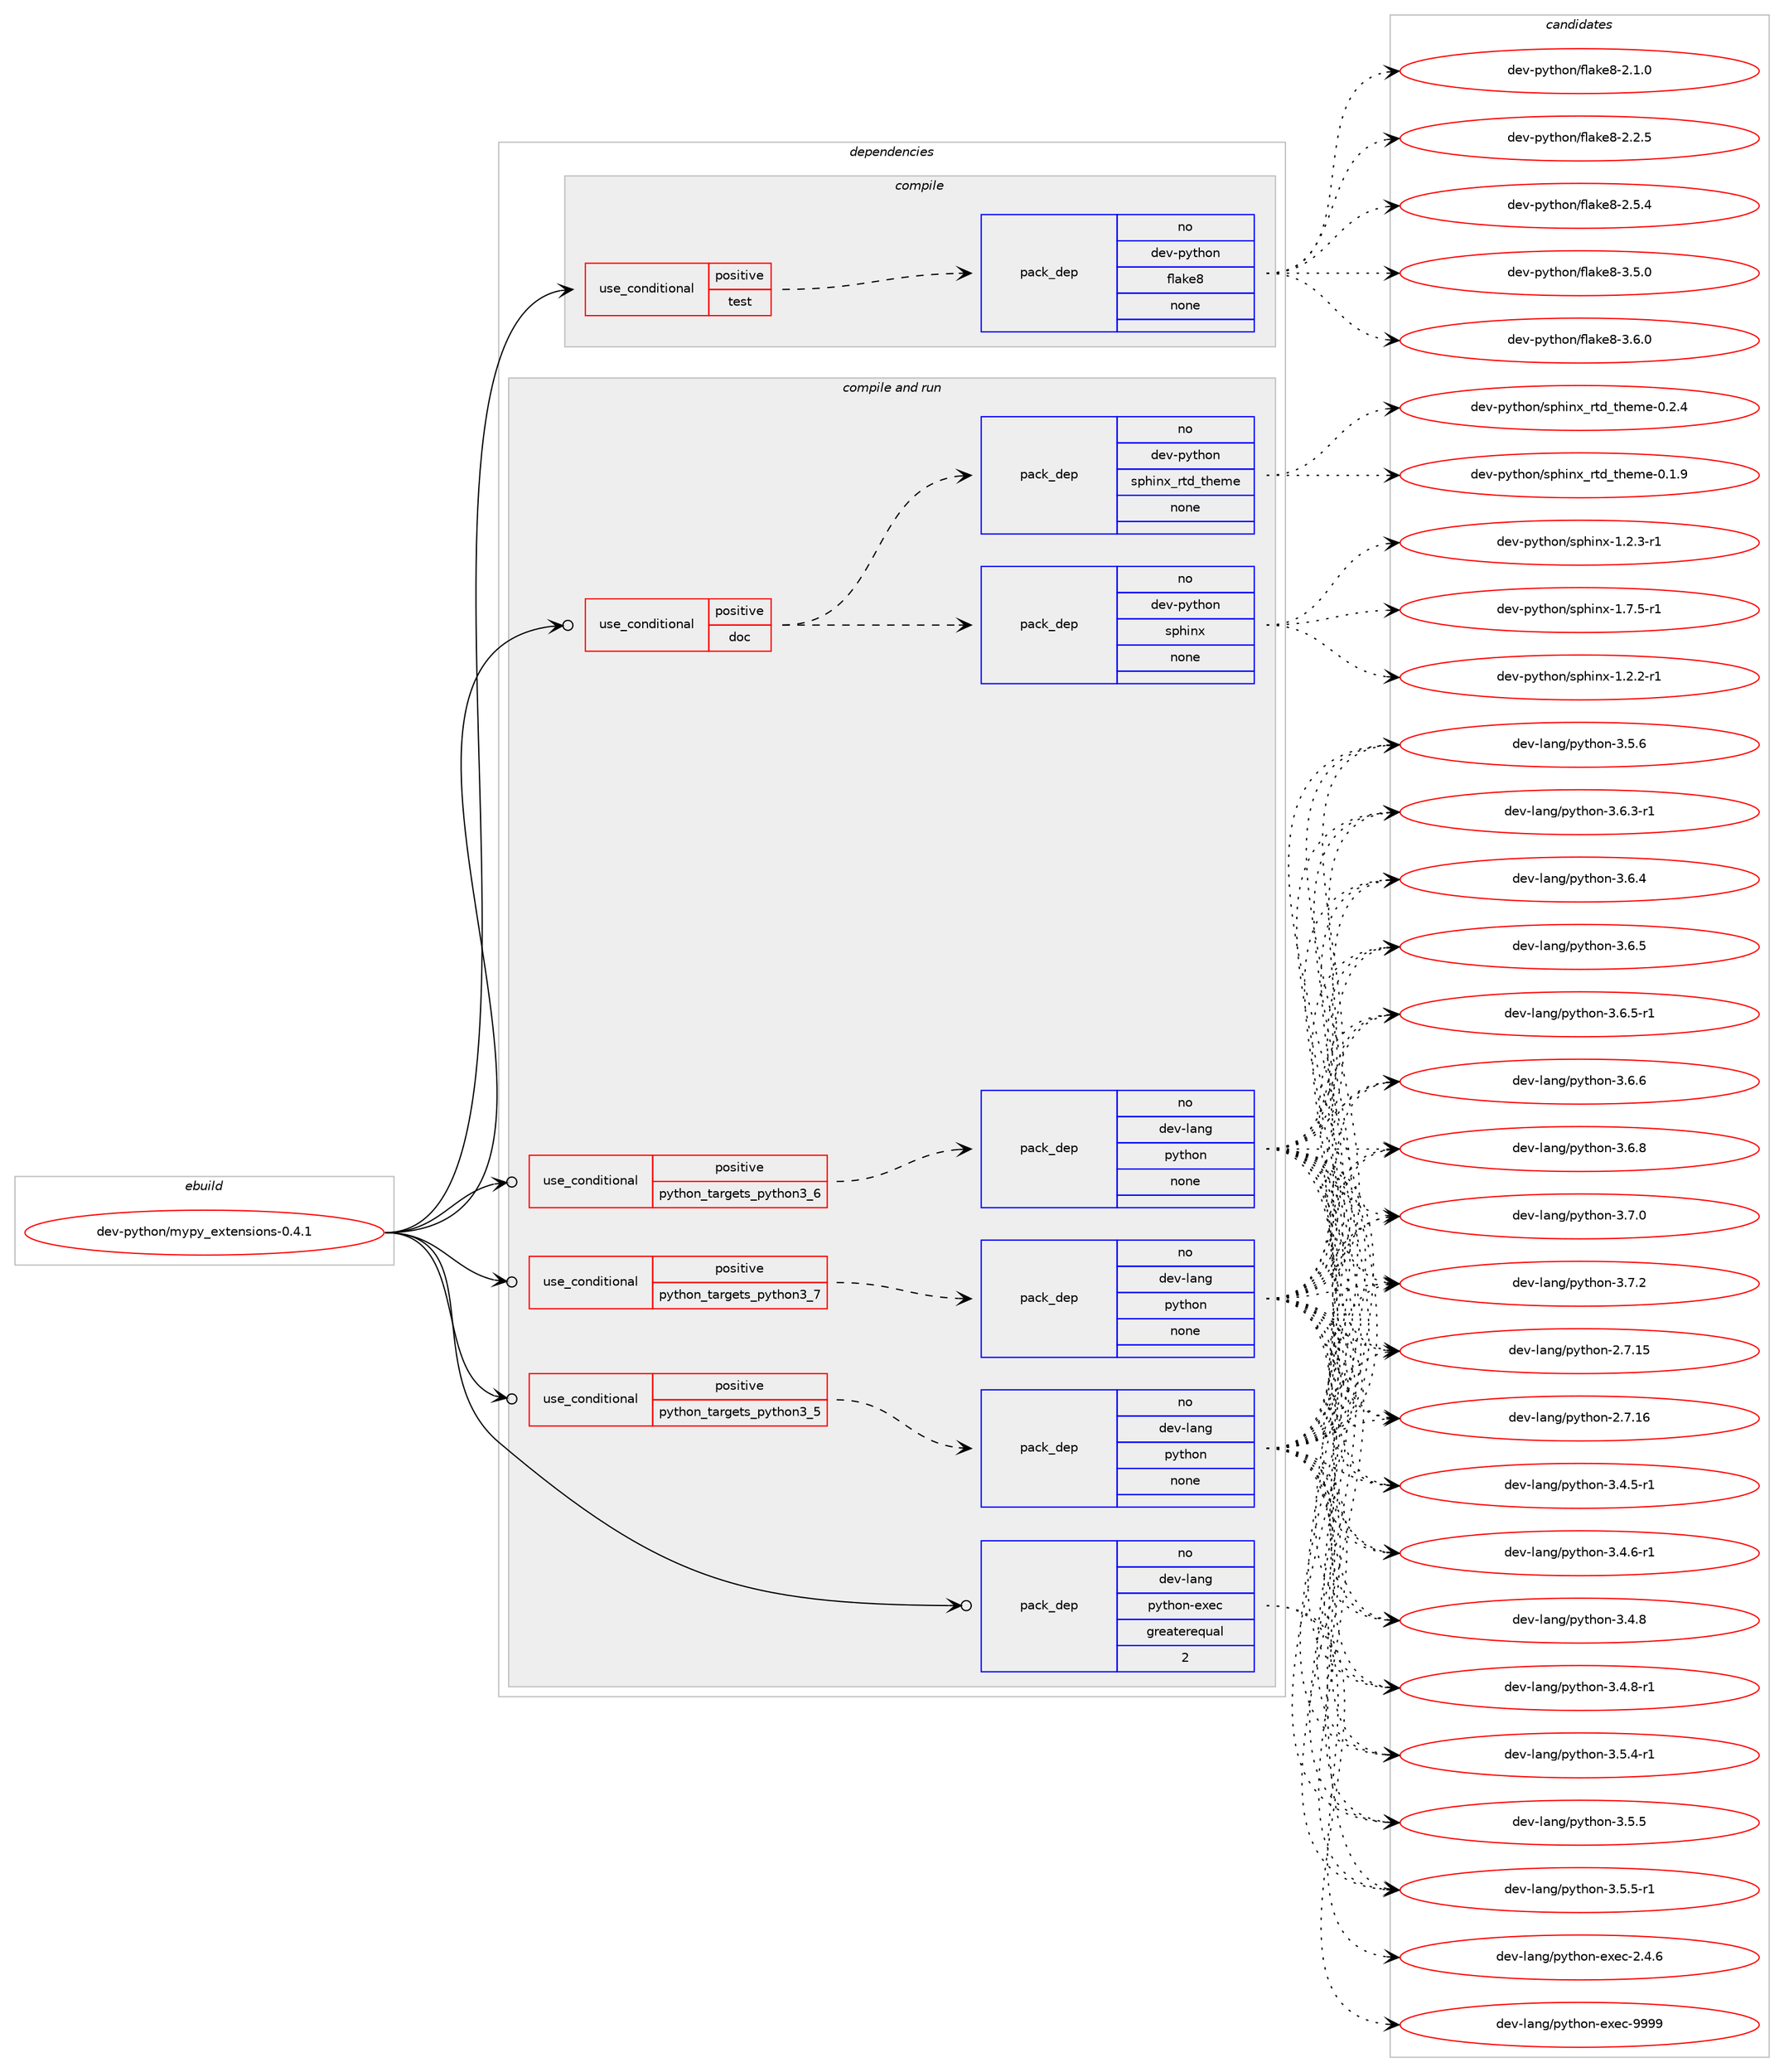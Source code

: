 digraph prolog {

# *************
# Graph options
# *************

newrank=true;
concentrate=true;
compound=true;
graph [rankdir=LR,fontname=Helvetica,fontsize=10,ranksep=1.5];#, ranksep=2.5, nodesep=0.2];
edge  [arrowhead=vee];
node  [fontname=Helvetica,fontsize=10];

# **********
# The ebuild
# **********

subgraph cluster_leftcol {
color=gray;
rank=same;
label=<<i>ebuild</i>>;
id [label="dev-python/mypy_extensions-0.4.1", color=red, width=4, href="../dev-python/mypy_extensions-0.4.1.svg"];
}

# ****************
# The dependencies
# ****************

subgraph cluster_midcol {
color=gray;
label=<<i>dependencies</i>>;
subgraph cluster_compile {
fillcolor="#eeeeee";
style=filled;
label=<<i>compile</i>>;
subgraph cond377819 {
dependency1419822 [label=<<TABLE BORDER="0" CELLBORDER="1" CELLSPACING="0" CELLPADDING="4"><TR><TD ROWSPAN="3" CELLPADDING="10">use_conditional</TD></TR><TR><TD>positive</TD></TR><TR><TD>test</TD></TR></TABLE>>, shape=none, color=red];
subgraph pack1018729 {
dependency1419823 [label=<<TABLE BORDER="0" CELLBORDER="1" CELLSPACING="0" CELLPADDING="4" WIDTH="220"><TR><TD ROWSPAN="6" CELLPADDING="30">pack_dep</TD></TR><TR><TD WIDTH="110">no</TD></TR><TR><TD>dev-python</TD></TR><TR><TD>flake8</TD></TR><TR><TD>none</TD></TR><TR><TD></TD></TR></TABLE>>, shape=none, color=blue];
}
dependency1419822:e -> dependency1419823:w [weight=20,style="dashed",arrowhead="vee"];
}
id:e -> dependency1419822:w [weight=20,style="solid",arrowhead="vee"];
}
subgraph cluster_compileandrun {
fillcolor="#eeeeee";
style=filled;
label=<<i>compile and run</i>>;
subgraph cond377820 {
dependency1419824 [label=<<TABLE BORDER="0" CELLBORDER="1" CELLSPACING="0" CELLPADDING="4"><TR><TD ROWSPAN="3" CELLPADDING="10">use_conditional</TD></TR><TR><TD>positive</TD></TR><TR><TD>doc</TD></TR></TABLE>>, shape=none, color=red];
subgraph pack1018730 {
dependency1419825 [label=<<TABLE BORDER="0" CELLBORDER="1" CELLSPACING="0" CELLPADDING="4" WIDTH="220"><TR><TD ROWSPAN="6" CELLPADDING="30">pack_dep</TD></TR><TR><TD WIDTH="110">no</TD></TR><TR><TD>dev-python</TD></TR><TR><TD>sphinx</TD></TR><TR><TD>none</TD></TR><TR><TD></TD></TR></TABLE>>, shape=none, color=blue];
}
dependency1419824:e -> dependency1419825:w [weight=20,style="dashed",arrowhead="vee"];
subgraph pack1018731 {
dependency1419826 [label=<<TABLE BORDER="0" CELLBORDER="1" CELLSPACING="0" CELLPADDING="4" WIDTH="220"><TR><TD ROWSPAN="6" CELLPADDING="30">pack_dep</TD></TR><TR><TD WIDTH="110">no</TD></TR><TR><TD>dev-python</TD></TR><TR><TD>sphinx_rtd_theme</TD></TR><TR><TD>none</TD></TR><TR><TD></TD></TR></TABLE>>, shape=none, color=blue];
}
dependency1419824:e -> dependency1419826:w [weight=20,style="dashed",arrowhead="vee"];
}
id:e -> dependency1419824:w [weight=20,style="solid",arrowhead="odotvee"];
subgraph cond377821 {
dependency1419827 [label=<<TABLE BORDER="0" CELLBORDER="1" CELLSPACING="0" CELLPADDING="4"><TR><TD ROWSPAN="3" CELLPADDING="10">use_conditional</TD></TR><TR><TD>positive</TD></TR><TR><TD>python_targets_python3_5</TD></TR></TABLE>>, shape=none, color=red];
subgraph pack1018732 {
dependency1419828 [label=<<TABLE BORDER="0" CELLBORDER="1" CELLSPACING="0" CELLPADDING="4" WIDTH="220"><TR><TD ROWSPAN="6" CELLPADDING="30">pack_dep</TD></TR><TR><TD WIDTH="110">no</TD></TR><TR><TD>dev-lang</TD></TR><TR><TD>python</TD></TR><TR><TD>none</TD></TR><TR><TD></TD></TR></TABLE>>, shape=none, color=blue];
}
dependency1419827:e -> dependency1419828:w [weight=20,style="dashed",arrowhead="vee"];
}
id:e -> dependency1419827:w [weight=20,style="solid",arrowhead="odotvee"];
subgraph cond377822 {
dependency1419829 [label=<<TABLE BORDER="0" CELLBORDER="1" CELLSPACING="0" CELLPADDING="4"><TR><TD ROWSPAN="3" CELLPADDING="10">use_conditional</TD></TR><TR><TD>positive</TD></TR><TR><TD>python_targets_python3_6</TD></TR></TABLE>>, shape=none, color=red];
subgraph pack1018733 {
dependency1419830 [label=<<TABLE BORDER="0" CELLBORDER="1" CELLSPACING="0" CELLPADDING="4" WIDTH="220"><TR><TD ROWSPAN="6" CELLPADDING="30">pack_dep</TD></TR><TR><TD WIDTH="110">no</TD></TR><TR><TD>dev-lang</TD></TR><TR><TD>python</TD></TR><TR><TD>none</TD></TR><TR><TD></TD></TR></TABLE>>, shape=none, color=blue];
}
dependency1419829:e -> dependency1419830:w [weight=20,style="dashed",arrowhead="vee"];
}
id:e -> dependency1419829:w [weight=20,style="solid",arrowhead="odotvee"];
subgraph cond377823 {
dependency1419831 [label=<<TABLE BORDER="0" CELLBORDER="1" CELLSPACING="0" CELLPADDING="4"><TR><TD ROWSPAN="3" CELLPADDING="10">use_conditional</TD></TR><TR><TD>positive</TD></TR><TR><TD>python_targets_python3_7</TD></TR></TABLE>>, shape=none, color=red];
subgraph pack1018734 {
dependency1419832 [label=<<TABLE BORDER="0" CELLBORDER="1" CELLSPACING="0" CELLPADDING="4" WIDTH="220"><TR><TD ROWSPAN="6" CELLPADDING="30">pack_dep</TD></TR><TR><TD WIDTH="110">no</TD></TR><TR><TD>dev-lang</TD></TR><TR><TD>python</TD></TR><TR><TD>none</TD></TR><TR><TD></TD></TR></TABLE>>, shape=none, color=blue];
}
dependency1419831:e -> dependency1419832:w [weight=20,style="dashed",arrowhead="vee"];
}
id:e -> dependency1419831:w [weight=20,style="solid",arrowhead="odotvee"];
subgraph pack1018735 {
dependency1419833 [label=<<TABLE BORDER="0" CELLBORDER="1" CELLSPACING="0" CELLPADDING="4" WIDTH="220"><TR><TD ROWSPAN="6" CELLPADDING="30">pack_dep</TD></TR><TR><TD WIDTH="110">no</TD></TR><TR><TD>dev-lang</TD></TR><TR><TD>python-exec</TD></TR><TR><TD>greaterequal</TD></TR><TR><TD>2</TD></TR></TABLE>>, shape=none, color=blue];
}
id:e -> dependency1419833:w [weight=20,style="solid",arrowhead="odotvee"];
}
subgraph cluster_run {
fillcolor="#eeeeee";
style=filled;
label=<<i>run</i>>;
}
}

# **************
# The candidates
# **************

subgraph cluster_choices {
rank=same;
color=gray;
label=<<i>candidates</i>>;

subgraph choice1018729 {
color=black;
nodesep=1;
choice10010111845112121116104111110471021089710710156455046494648 [label="dev-python/flake8-2.1.0", color=red, width=4,href="../dev-python/flake8-2.1.0.svg"];
choice10010111845112121116104111110471021089710710156455046504653 [label="dev-python/flake8-2.2.5", color=red, width=4,href="../dev-python/flake8-2.2.5.svg"];
choice10010111845112121116104111110471021089710710156455046534652 [label="dev-python/flake8-2.5.4", color=red, width=4,href="../dev-python/flake8-2.5.4.svg"];
choice10010111845112121116104111110471021089710710156455146534648 [label="dev-python/flake8-3.5.0", color=red, width=4,href="../dev-python/flake8-3.5.0.svg"];
choice10010111845112121116104111110471021089710710156455146544648 [label="dev-python/flake8-3.6.0", color=red, width=4,href="../dev-python/flake8-3.6.0.svg"];
dependency1419823:e -> choice10010111845112121116104111110471021089710710156455046494648:w [style=dotted,weight="100"];
dependency1419823:e -> choice10010111845112121116104111110471021089710710156455046504653:w [style=dotted,weight="100"];
dependency1419823:e -> choice10010111845112121116104111110471021089710710156455046534652:w [style=dotted,weight="100"];
dependency1419823:e -> choice10010111845112121116104111110471021089710710156455146534648:w [style=dotted,weight="100"];
dependency1419823:e -> choice10010111845112121116104111110471021089710710156455146544648:w [style=dotted,weight="100"];
}
subgraph choice1018730 {
color=black;
nodesep=1;
choice10010111845112121116104111110471151121041051101204549465046504511449 [label="dev-python/sphinx-1.2.2-r1", color=red, width=4,href="../dev-python/sphinx-1.2.2-r1.svg"];
choice10010111845112121116104111110471151121041051101204549465046514511449 [label="dev-python/sphinx-1.2.3-r1", color=red, width=4,href="../dev-python/sphinx-1.2.3-r1.svg"];
choice10010111845112121116104111110471151121041051101204549465546534511449 [label="dev-python/sphinx-1.7.5-r1", color=red, width=4,href="../dev-python/sphinx-1.7.5-r1.svg"];
dependency1419825:e -> choice10010111845112121116104111110471151121041051101204549465046504511449:w [style=dotted,weight="100"];
dependency1419825:e -> choice10010111845112121116104111110471151121041051101204549465046514511449:w [style=dotted,weight="100"];
dependency1419825:e -> choice10010111845112121116104111110471151121041051101204549465546534511449:w [style=dotted,weight="100"];
}
subgraph choice1018731 {
color=black;
nodesep=1;
choice10010111845112121116104111110471151121041051101209511411610095116104101109101454846494657 [label="dev-python/sphinx_rtd_theme-0.1.9", color=red, width=4,href="../dev-python/sphinx_rtd_theme-0.1.9.svg"];
choice10010111845112121116104111110471151121041051101209511411610095116104101109101454846504652 [label="dev-python/sphinx_rtd_theme-0.2.4", color=red, width=4,href="../dev-python/sphinx_rtd_theme-0.2.4.svg"];
dependency1419826:e -> choice10010111845112121116104111110471151121041051101209511411610095116104101109101454846494657:w [style=dotted,weight="100"];
dependency1419826:e -> choice10010111845112121116104111110471151121041051101209511411610095116104101109101454846504652:w [style=dotted,weight="100"];
}
subgraph choice1018732 {
color=black;
nodesep=1;
choice10010111845108971101034711212111610411111045504655464953 [label="dev-lang/python-2.7.15", color=red, width=4,href="../dev-lang/python-2.7.15.svg"];
choice10010111845108971101034711212111610411111045504655464954 [label="dev-lang/python-2.7.16", color=red, width=4,href="../dev-lang/python-2.7.16.svg"];
choice1001011184510897110103471121211161041111104551465246534511449 [label="dev-lang/python-3.4.5-r1", color=red, width=4,href="../dev-lang/python-3.4.5-r1.svg"];
choice1001011184510897110103471121211161041111104551465246544511449 [label="dev-lang/python-3.4.6-r1", color=red, width=4,href="../dev-lang/python-3.4.6-r1.svg"];
choice100101118451089711010347112121116104111110455146524656 [label="dev-lang/python-3.4.8", color=red, width=4,href="../dev-lang/python-3.4.8.svg"];
choice1001011184510897110103471121211161041111104551465246564511449 [label="dev-lang/python-3.4.8-r1", color=red, width=4,href="../dev-lang/python-3.4.8-r1.svg"];
choice1001011184510897110103471121211161041111104551465346524511449 [label="dev-lang/python-3.5.4-r1", color=red, width=4,href="../dev-lang/python-3.5.4-r1.svg"];
choice100101118451089711010347112121116104111110455146534653 [label="dev-lang/python-3.5.5", color=red, width=4,href="../dev-lang/python-3.5.5.svg"];
choice1001011184510897110103471121211161041111104551465346534511449 [label="dev-lang/python-3.5.5-r1", color=red, width=4,href="../dev-lang/python-3.5.5-r1.svg"];
choice100101118451089711010347112121116104111110455146534654 [label="dev-lang/python-3.5.6", color=red, width=4,href="../dev-lang/python-3.5.6.svg"];
choice1001011184510897110103471121211161041111104551465446514511449 [label="dev-lang/python-3.6.3-r1", color=red, width=4,href="../dev-lang/python-3.6.3-r1.svg"];
choice100101118451089711010347112121116104111110455146544652 [label="dev-lang/python-3.6.4", color=red, width=4,href="../dev-lang/python-3.6.4.svg"];
choice100101118451089711010347112121116104111110455146544653 [label="dev-lang/python-3.6.5", color=red, width=4,href="../dev-lang/python-3.6.5.svg"];
choice1001011184510897110103471121211161041111104551465446534511449 [label="dev-lang/python-3.6.5-r1", color=red, width=4,href="../dev-lang/python-3.6.5-r1.svg"];
choice100101118451089711010347112121116104111110455146544654 [label="dev-lang/python-3.6.6", color=red, width=4,href="../dev-lang/python-3.6.6.svg"];
choice100101118451089711010347112121116104111110455146544656 [label="dev-lang/python-3.6.8", color=red, width=4,href="../dev-lang/python-3.6.8.svg"];
choice100101118451089711010347112121116104111110455146554648 [label="dev-lang/python-3.7.0", color=red, width=4,href="../dev-lang/python-3.7.0.svg"];
choice100101118451089711010347112121116104111110455146554650 [label="dev-lang/python-3.7.2", color=red, width=4,href="../dev-lang/python-3.7.2.svg"];
dependency1419828:e -> choice10010111845108971101034711212111610411111045504655464953:w [style=dotted,weight="100"];
dependency1419828:e -> choice10010111845108971101034711212111610411111045504655464954:w [style=dotted,weight="100"];
dependency1419828:e -> choice1001011184510897110103471121211161041111104551465246534511449:w [style=dotted,weight="100"];
dependency1419828:e -> choice1001011184510897110103471121211161041111104551465246544511449:w [style=dotted,weight="100"];
dependency1419828:e -> choice100101118451089711010347112121116104111110455146524656:w [style=dotted,weight="100"];
dependency1419828:e -> choice1001011184510897110103471121211161041111104551465246564511449:w [style=dotted,weight="100"];
dependency1419828:e -> choice1001011184510897110103471121211161041111104551465346524511449:w [style=dotted,weight="100"];
dependency1419828:e -> choice100101118451089711010347112121116104111110455146534653:w [style=dotted,weight="100"];
dependency1419828:e -> choice1001011184510897110103471121211161041111104551465346534511449:w [style=dotted,weight="100"];
dependency1419828:e -> choice100101118451089711010347112121116104111110455146534654:w [style=dotted,weight="100"];
dependency1419828:e -> choice1001011184510897110103471121211161041111104551465446514511449:w [style=dotted,weight="100"];
dependency1419828:e -> choice100101118451089711010347112121116104111110455146544652:w [style=dotted,weight="100"];
dependency1419828:e -> choice100101118451089711010347112121116104111110455146544653:w [style=dotted,weight="100"];
dependency1419828:e -> choice1001011184510897110103471121211161041111104551465446534511449:w [style=dotted,weight="100"];
dependency1419828:e -> choice100101118451089711010347112121116104111110455146544654:w [style=dotted,weight="100"];
dependency1419828:e -> choice100101118451089711010347112121116104111110455146544656:w [style=dotted,weight="100"];
dependency1419828:e -> choice100101118451089711010347112121116104111110455146554648:w [style=dotted,weight="100"];
dependency1419828:e -> choice100101118451089711010347112121116104111110455146554650:w [style=dotted,weight="100"];
}
subgraph choice1018733 {
color=black;
nodesep=1;
choice10010111845108971101034711212111610411111045504655464953 [label="dev-lang/python-2.7.15", color=red, width=4,href="../dev-lang/python-2.7.15.svg"];
choice10010111845108971101034711212111610411111045504655464954 [label="dev-lang/python-2.7.16", color=red, width=4,href="../dev-lang/python-2.7.16.svg"];
choice1001011184510897110103471121211161041111104551465246534511449 [label="dev-lang/python-3.4.5-r1", color=red, width=4,href="../dev-lang/python-3.4.5-r1.svg"];
choice1001011184510897110103471121211161041111104551465246544511449 [label="dev-lang/python-3.4.6-r1", color=red, width=4,href="../dev-lang/python-3.4.6-r1.svg"];
choice100101118451089711010347112121116104111110455146524656 [label="dev-lang/python-3.4.8", color=red, width=4,href="../dev-lang/python-3.4.8.svg"];
choice1001011184510897110103471121211161041111104551465246564511449 [label="dev-lang/python-3.4.8-r1", color=red, width=4,href="../dev-lang/python-3.4.8-r1.svg"];
choice1001011184510897110103471121211161041111104551465346524511449 [label="dev-lang/python-3.5.4-r1", color=red, width=4,href="../dev-lang/python-3.5.4-r1.svg"];
choice100101118451089711010347112121116104111110455146534653 [label="dev-lang/python-3.5.5", color=red, width=4,href="../dev-lang/python-3.5.5.svg"];
choice1001011184510897110103471121211161041111104551465346534511449 [label="dev-lang/python-3.5.5-r1", color=red, width=4,href="../dev-lang/python-3.5.5-r1.svg"];
choice100101118451089711010347112121116104111110455146534654 [label="dev-lang/python-3.5.6", color=red, width=4,href="../dev-lang/python-3.5.6.svg"];
choice1001011184510897110103471121211161041111104551465446514511449 [label="dev-lang/python-3.6.3-r1", color=red, width=4,href="../dev-lang/python-3.6.3-r1.svg"];
choice100101118451089711010347112121116104111110455146544652 [label="dev-lang/python-3.6.4", color=red, width=4,href="../dev-lang/python-3.6.4.svg"];
choice100101118451089711010347112121116104111110455146544653 [label="dev-lang/python-3.6.5", color=red, width=4,href="../dev-lang/python-3.6.5.svg"];
choice1001011184510897110103471121211161041111104551465446534511449 [label="dev-lang/python-3.6.5-r1", color=red, width=4,href="../dev-lang/python-3.6.5-r1.svg"];
choice100101118451089711010347112121116104111110455146544654 [label="dev-lang/python-3.6.6", color=red, width=4,href="../dev-lang/python-3.6.6.svg"];
choice100101118451089711010347112121116104111110455146544656 [label="dev-lang/python-3.6.8", color=red, width=4,href="../dev-lang/python-3.6.8.svg"];
choice100101118451089711010347112121116104111110455146554648 [label="dev-lang/python-3.7.0", color=red, width=4,href="../dev-lang/python-3.7.0.svg"];
choice100101118451089711010347112121116104111110455146554650 [label="dev-lang/python-3.7.2", color=red, width=4,href="../dev-lang/python-3.7.2.svg"];
dependency1419830:e -> choice10010111845108971101034711212111610411111045504655464953:w [style=dotted,weight="100"];
dependency1419830:e -> choice10010111845108971101034711212111610411111045504655464954:w [style=dotted,weight="100"];
dependency1419830:e -> choice1001011184510897110103471121211161041111104551465246534511449:w [style=dotted,weight="100"];
dependency1419830:e -> choice1001011184510897110103471121211161041111104551465246544511449:w [style=dotted,weight="100"];
dependency1419830:e -> choice100101118451089711010347112121116104111110455146524656:w [style=dotted,weight="100"];
dependency1419830:e -> choice1001011184510897110103471121211161041111104551465246564511449:w [style=dotted,weight="100"];
dependency1419830:e -> choice1001011184510897110103471121211161041111104551465346524511449:w [style=dotted,weight="100"];
dependency1419830:e -> choice100101118451089711010347112121116104111110455146534653:w [style=dotted,weight="100"];
dependency1419830:e -> choice1001011184510897110103471121211161041111104551465346534511449:w [style=dotted,weight="100"];
dependency1419830:e -> choice100101118451089711010347112121116104111110455146534654:w [style=dotted,weight="100"];
dependency1419830:e -> choice1001011184510897110103471121211161041111104551465446514511449:w [style=dotted,weight="100"];
dependency1419830:e -> choice100101118451089711010347112121116104111110455146544652:w [style=dotted,weight="100"];
dependency1419830:e -> choice100101118451089711010347112121116104111110455146544653:w [style=dotted,weight="100"];
dependency1419830:e -> choice1001011184510897110103471121211161041111104551465446534511449:w [style=dotted,weight="100"];
dependency1419830:e -> choice100101118451089711010347112121116104111110455146544654:w [style=dotted,weight="100"];
dependency1419830:e -> choice100101118451089711010347112121116104111110455146544656:w [style=dotted,weight="100"];
dependency1419830:e -> choice100101118451089711010347112121116104111110455146554648:w [style=dotted,weight="100"];
dependency1419830:e -> choice100101118451089711010347112121116104111110455146554650:w [style=dotted,weight="100"];
}
subgraph choice1018734 {
color=black;
nodesep=1;
choice10010111845108971101034711212111610411111045504655464953 [label="dev-lang/python-2.7.15", color=red, width=4,href="../dev-lang/python-2.7.15.svg"];
choice10010111845108971101034711212111610411111045504655464954 [label="dev-lang/python-2.7.16", color=red, width=4,href="../dev-lang/python-2.7.16.svg"];
choice1001011184510897110103471121211161041111104551465246534511449 [label="dev-lang/python-3.4.5-r1", color=red, width=4,href="../dev-lang/python-3.4.5-r1.svg"];
choice1001011184510897110103471121211161041111104551465246544511449 [label="dev-lang/python-3.4.6-r1", color=red, width=4,href="../dev-lang/python-3.4.6-r1.svg"];
choice100101118451089711010347112121116104111110455146524656 [label="dev-lang/python-3.4.8", color=red, width=4,href="../dev-lang/python-3.4.8.svg"];
choice1001011184510897110103471121211161041111104551465246564511449 [label="dev-lang/python-3.4.8-r1", color=red, width=4,href="../dev-lang/python-3.4.8-r1.svg"];
choice1001011184510897110103471121211161041111104551465346524511449 [label="dev-lang/python-3.5.4-r1", color=red, width=4,href="../dev-lang/python-3.5.4-r1.svg"];
choice100101118451089711010347112121116104111110455146534653 [label="dev-lang/python-3.5.5", color=red, width=4,href="../dev-lang/python-3.5.5.svg"];
choice1001011184510897110103471121211161041111104551465346534511449 [label="dev-lang/python-3.5.5-r1", color=red, width=4,href="../dev-lang/python-3.5.5-r1.svg"];
choice100101118451089711010347112121116104111110455146534654 [label="dev-lang/python-3.5.6", color=red, width=4,href="../dev-lang/python-3.5.6.svg"];
choice1001011184510897110103471121211161041111104551465446514511449 [label="dev-lang/python-3.6.3-r1", color=red, width=4,href="../dev-lang/python-3.6.3-r1.svg"];
choice100101118451089711010347112121116104111110455146544652 [label="dev-lang/python-3.6.4", color=red, width=4,href="../dev-lang/python-3.6.4.svg"];
choice100101118451089711010347112121116104111110455146544653 [label="dev-lang/python-3.6.5", color=red, width=4,href="../dev-lang/python-3.6.5.svg"];
choice1001011184510897110103471121211161041111104551465446534511449 [label="dev-lang/python-3.6.5-r1", color=red, width=4,href="../dev-lang/python-3.6.5-r1.svg"];
choice100101118451089711010347112121116104111110455146544654 [label="dev-lang/python-3.6.6", color=red, width=4,href="../dev-lang/python-3.6.6.svg"];
choice100101118451089711010347112121116104111110455146544656 [label="dev-lang/python-3.6.8", color=red, width=4,href="../dev-lang/python-3.6.8.svg"];
choice100101118451089711010347112121116104111110455146554648 [label="dev-lang/python-3.7.0", color=red, width=4,href="../dev-lang/python-3.7.0.svg"];
choice100101118451089711010347112121116104111110455146554650 [label="dev-lang/python-3.7.2", color=red, width=4,href="../dev-lang/python-3.7.2.svg"];
dependency1419832:e -> choice10010111845108971101034711212111610411111045504655464953:w [style=dotted,weight="100"];
dependency1419832:e -> choice10010111845108971101034711212111610411111045504655464954:w [style=dotted,weight="100"];
dependency1419832:e -> choice1001011184510897110103471121211161041111104551465246534511449:w [style=dotted,weight="100"];
dependency1419832:e -> choice1001011184510897110103471121211161041111104551465246544511449:w [style=dotted,weight="100"];
dependency1419832:e -> choice100101118451089711010347112121116104111110455146524656:w [style=dotted,weight="100"];
dependency1419832:e -> choice1001011184510897110103471121211161041111104551465246564511449:w [style=dotted,weight="100"];
dependency1419832:e -> choice1001011184510897110103471121211161041111104551465346524511449:w [style=dotted,weight="100"];
dependency1419832:e -> choice100101118451089711010347112121116104111110455146534653:w [style=dotted,weight="100"];
dependency1419832:e -> choice1001011184510897110103471121211161041111104551465346534511449:w [style=dotted,weight="100"];
dependency1419832:e -> choice100101118451089711010347112121116104111110455146534654:w [style=dotted,weight="100"];
dependency1419832:e -> choice1001011184510897110103471121211161041111104551465446514511449:w [style=dotted,weight="100"];
dependency1419832:e -> choice100101118451089711010347112121116104111110455146544652:w [style=dotted,weight="100"];
dependency1419832:e -> choice100101118451089711010347112121116104111110455146544653:w [style=dotted,weight="100"];
dependency1419832:e -> choice1001011184510897110103471121211161041111104551465446534511449:w [style=dotted,weight="100"];
dependency1419832:e -> choice100101118451089711010347112121116104111110455146544654:w [style=dotted,weight="100"];
dependency1419832:e -> choice100101118451089711010347112121116104111110455146544656:w [style=dotted,weight="100"];
dependency1419832:e -> choice100101118451089711010347112121116104111110455146554648:w [style=dotted,weight="100"];
dependency1419832:e -> choice100101118451089711010347112121116104111110455146554650:w [style=dotted,weight="100"];
}
subgraph choice1018735 {
color=black;
nodesep=1;
choice1001011184510897110103471121211161041111104510112010199455046524654 [label="dev-lang/python-exec-2.4.6", color=red, width=4,href="../dev-lang/python-exec-2.4.6.svg"];
choice10010111845108971101034711212111610411111045101120101994557575757 [label="dev-lang/python-exec-9999", color=red, width=4,href="../dev-lang/python-exec-9999.svg"];
dependency1419833:e -> choice1001011184510897110103471121211161041111104510112010199455046524654:w [style=dotted,weight="100"];
dependency1419833:e -> choice10010111845108971101034711212111610411111045101120101994557575757:w [style=dotted,weight="100"];
}
}

}

